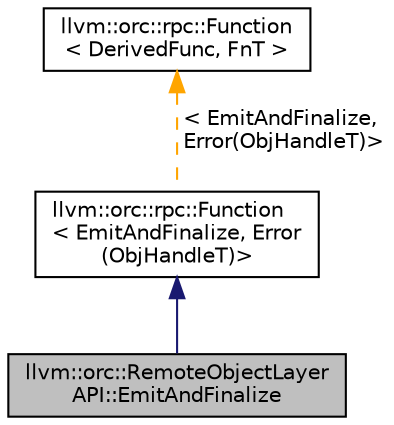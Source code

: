 digraph "llvm::orc::RemoteObjectLayerAPI::EmitAndFinalize"
{
 // LATEX_PDF_SIZE
  bgcolor="transparent";
  edge [fontname="Helvetica",fontsize="10",labelfontname="Helvetica",labelfontsize="10"];
  node [fontname="Helvetica",fontsize="10",shape="box"];
  Node1 [label="llvm::orc::RemoteObjectLayer\lAPI::EmitAndFinalize",height=0.2,width=0.4,color="black", fillcolor="grey75", style="filled", fontcolor="black",tooltip=" "];
  Node2 -> Node1 [dir="back",color="midnightblue",fontsize="10",style="solid",fontname="Helvetica"];
  Node2 [label="llvm::orc::rpc::Function\l\< EmitAndFinalize, Error\l(ObjHandleT)\>",height=0.2,width=0.4,color="black",URL="$classllvm_1_1orc_1_1rpc_1_1Function.html",tooltip=" "];
  Node3 -> Node2 [dir="back",color="orange",fontsize="10",style="dashed",label=" \< EmitAndFinalize,\l Error(ObjHandleT)\>" ,fontname="Helvetica"];
  Node3 [label="llvm::orc::rpc::Function\l\< DerivedFunc, FnT \>",height=0.2,width=0.4,color="black",URL="$classllvm_1_1orc_1_1rpc_1_1Function.html",tooltip=" "];
}
